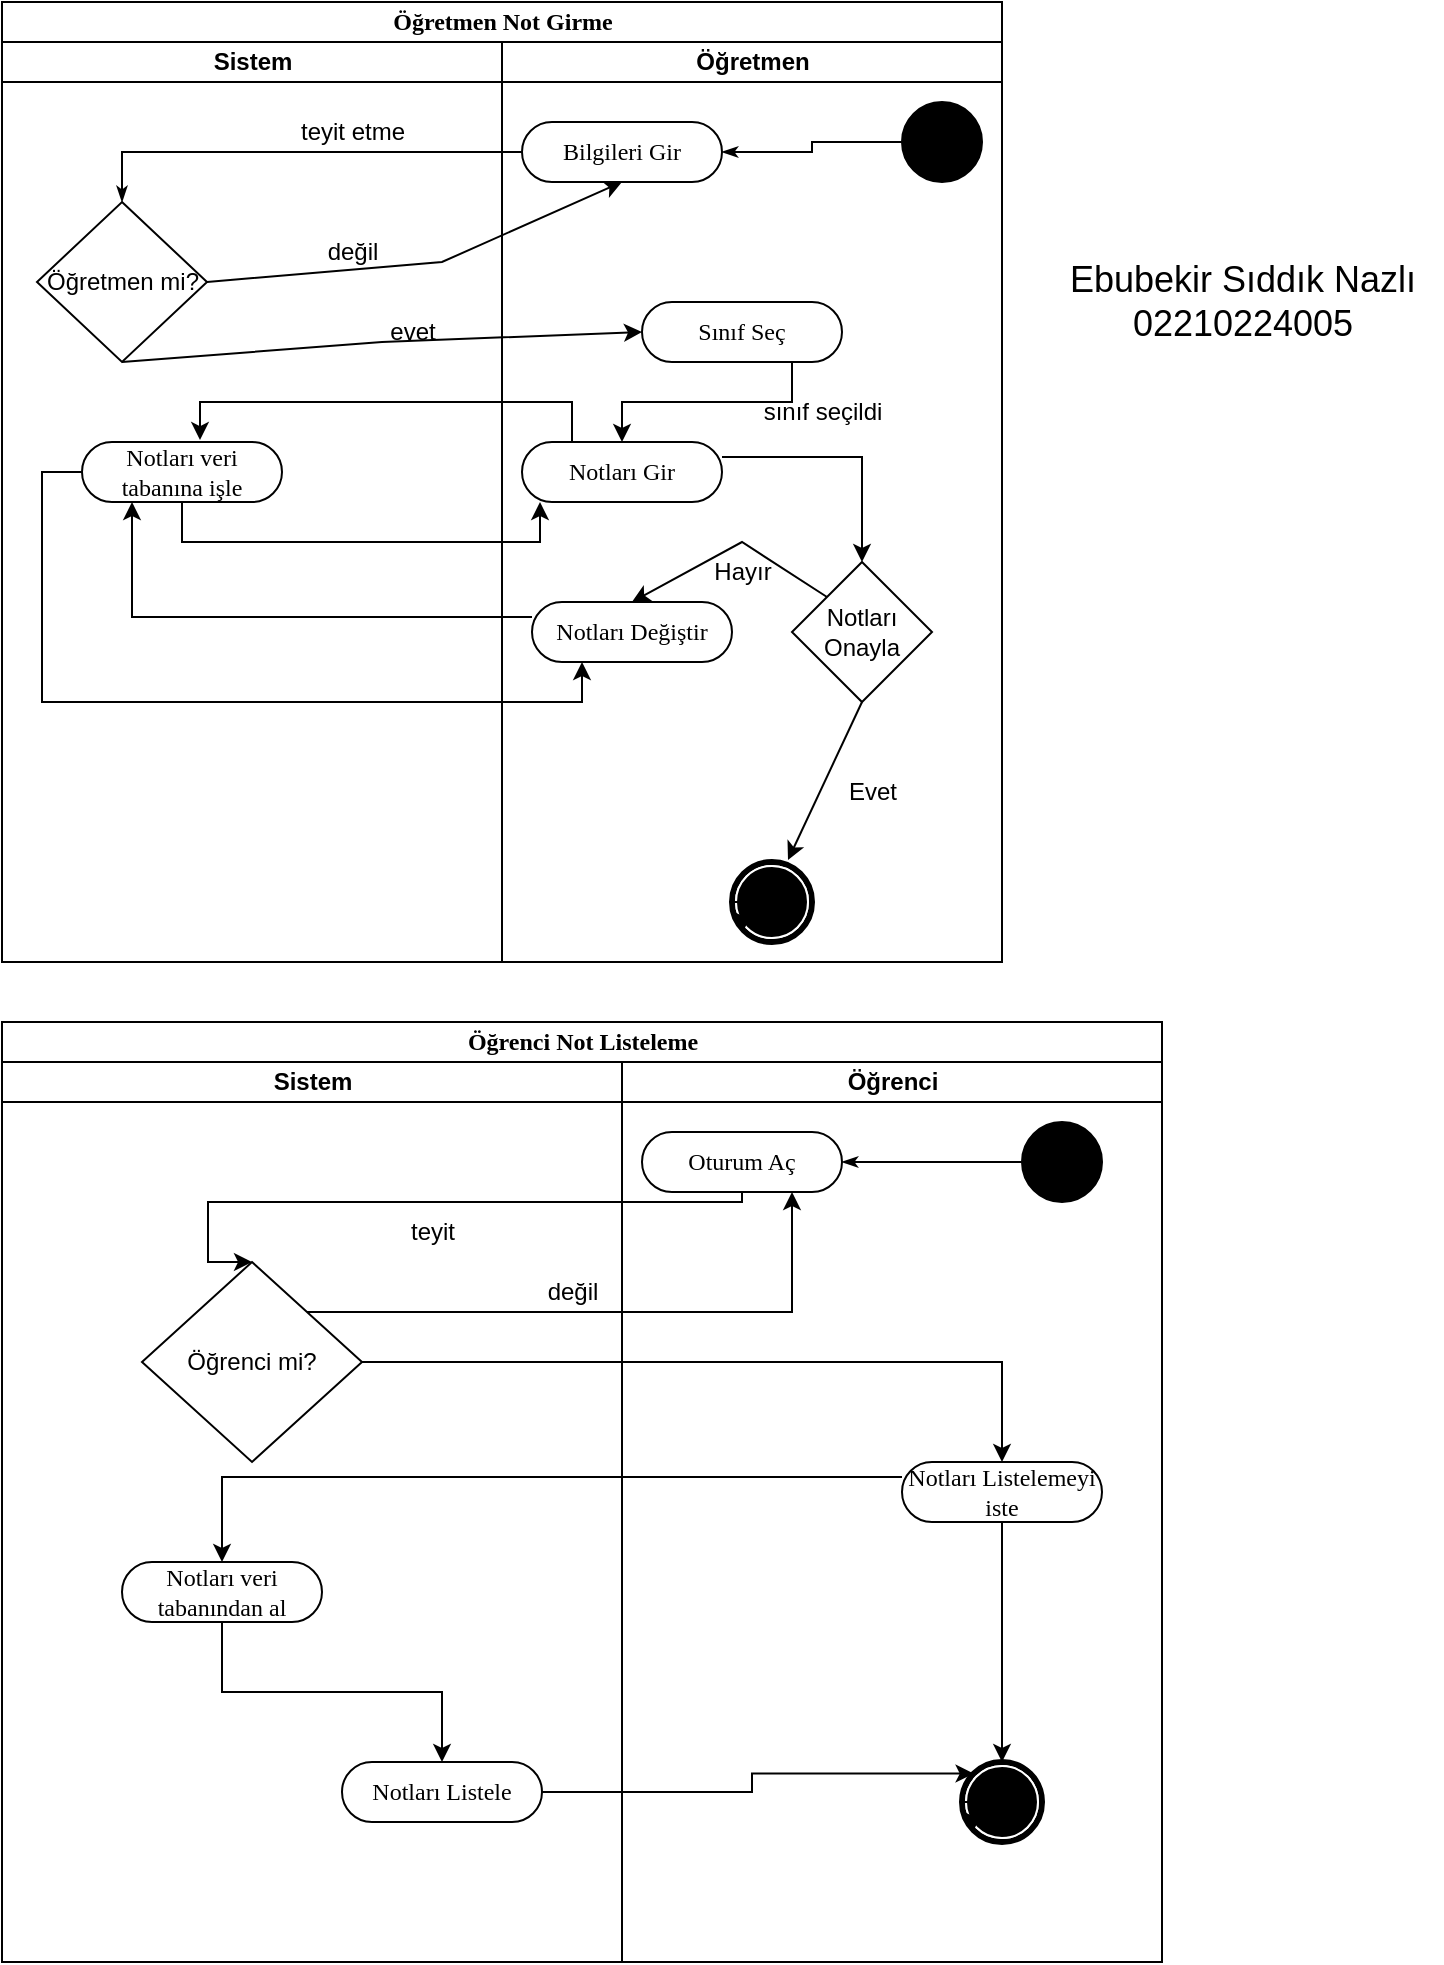 <mxfile version="20.5.1" type="device"><diagram name="Page-1" id="0783ab3e-0a74-02c8-0abd-f7b4e66b4bec"><mxGraphModel dx="868" dy="450" grid="1" gridSize="10" guides="1" tooltips="1" connect="1" arrows="1" fold="1" page="1" pageScale="1" pageWidth="850" pageHeight="1100" background="none" math="0" shadow="0"><root><mxCell id="0"/><mxCell id="1" parent="0"/><mxCell id="1c1d494c118603dd-1" value="Öğretmen Not Girme" style="swimlane;html=1;childLayout=stackLayout;startSize=20;rounded=0;shadow=0;comic=0;labelBackgroundColor=none;strokeWidth=1;fontFamily=Verdana;fontSize=12;align=center;" parent="1" vertex="1"><mxGeometry x="30" y="110" width="500" height="480" as="geometry"/></mxCell><mxCell id="1c1d494c118603dd-4" value="Sistem" style="swimlane;html=1;startSize=20;" parent="1c1d494c118603dd-1" vertex="1"><mxGeometry y="20" width="250" height="460" as="geometry"/></mxCell><mxCell id="Ik3_FfFUZRu-qca9Rbyn-18" value="Öğretmen mi?" style="rhombus;whiteSpace=wrap;html=1;" parent="1c1d494c118603dd-4" vertex="1"><mxGeometry x="17.5" y="80" width="85" height="80" as="geometry"/></mxCell><mxCell id="Ik3_FfFUZRu-qca9Rbyn-20" value="değil" style="text;html=1;align=center;verticalAlign=middle;resizable=0;points=[];autosize=1;strokeColor=none;fillColor=none;" parent="1c1d494c118603dd-4" vertex="1"><mxGeometry x="150" y="90" width="50" height="30" as="geometry"/></mxCell><mxCell id="Ik3_FfFUZRu-qca9Rbyn-23" value="evet" style="text;html=1;align=center;verticalAlign=middle;resizable=0;points=[];autosize=1;strokeColor=none;fillColor=none;" parent="1c1d494c118603dd-4" vertex="1"><mxGeometry x="180" y="130" width="50" height="30" as="geometry"/></mxCell><mxCell id="Ik3_FfFUZRu-qca9Rbyn-49" value="teyit etme" style="text;html=1;align=center;verticalAlign=middle;resizable=0;points=[];autosize=1;strokeColor=none;fillColor=none;" parent="1c1d494c118603dd-4" vertex="1"><mxGeometry x="135" y="30" width="80" height="30" as="geometry"/></mxCell><mxCell id="InWzSYuHPk0t_qRMRk6y-2" value="Notları veri tabanına işle" style="rounded=1;whiteSpace=wrap;html=1;shadow=0;comic=0;labelBackgroundColor=none;strokeWidth=1;fontFamily=Verdana;fontSize=12;align=center;arcSize=50;" parent="1c1d494c118603dd-4" vertex="1"><mxGeometry x="40" y="200" width="100" height="30" as="geometry"/></mxCell><mxCell id="r0J8d4hf-hRxWg7hoKrm-36" value="Öğretmen" style="swimlane;html=1;startSize=20;" parent="1c1d494c118603dd-1" vertex="1"><mxGeometry x="250" y="20" width="250" height="460" as="geometry"/></mxCell><mxCell id="r0J8d4hf-hRxWg7hoKrm-37" style="edgeStyle=orthogonalEdgeStyle;rounded=0;html=1;labelBackgroundColor=none;startArrow=none;startFill=0;startSize=5;endArrow=classicThin;endFill=1;endSize=5;jettySize=auto;orthogonalLoop=1;strokeWidth=1;fontFamily=Verdana;fontSize=12" parent="r0J8d4hf-hRxWg7hoKrm-36" source="r0J8d4hf-hRxWg7hoKrm-38" target="r0J8d4hf-hRxWg7hoKrm-39" edge="1"><mxGeometry relative="1" as="geometry"/></mxCell><mxCell id="r0J8d4hf-hRxWg7hoKrm-38" value="" style="ellipse;whiteSpace=wrap;html=1;rounded=0;shadow=0;comic=0;labelBackgroundColor=none;strokeWidth=1;fillColor=#000000;fontFamily=Verdana;fontSize=12;align=center;" parent="r0J8d4hf-hRxWg7hoKrm-36" vertex="1"><mxGeometry x="200" y="30" width="40" height="40" as="geometry"/></mxCell><mxCell id="r0J8d4hf-hRxWg7hoKrm-39" value="Bilgileri Gir" style="rounded=1;whiteSpace=wrap;html=1;shadow=0;comic=0;labelBackgroundColor=none;strokeWidth=1;fontFamily=Verdana;fontSize=12;align=center;arcSize=50;" parent="r0J8d4hf-hRxWg7hoKrm-36" vertex="1"><mxGeometry x="10" y="40" width="100" height="30" as="geometry"/></mxCell><mxCell id="r0J8d4hf-hRxWg7hoKrm-40" value="" style="shape=mxgraph.bpmn.shape;html=1;verticalLabelPosition=bottom;labelBackgroundColor=#ffffff;verticalAlign=top;perimeter=ellipsePerimeter;outline=end;symbol=terminate;rounded=0;shadow=0;comic=0;strokeWidth=1;fontFamily=Verdana;fontSize=12;align=center;" parent="r0J8d4hf-hRxWg7hoKrm-36" vertex="1"><mxGeometry x="115" y="410" width="40" height="40" as="geometry"/></mxCell><mxCell id="r0J8d4hf-hRxWg7hoKrm-41" style="edgeStyle=orthogonalEdgeStyle;rounded=0;orthogonalLoop=1;jettySize=auto;html=1;exitX=0;exitY=0.5;exitDx=0;exitDy=0;entryX=0.145;entryY=0.855;entryDx=0;entryDy=0;entryPerimeter=0;" parent="r0J8d4hf-hRxWg7hoKrm-36" source="r0J8d4hf-hRxWg7hoKrm-40" target="r0J8d4hf-hRxWg7hoKrm-40" edge="1"><mxGeometry relative="1" as="geometry"/></mxCell><mxCell id="r0J8d4hf-hRxWg7hoKrm-48" style="edgeStyle=orthogonalEdgeStyle;rounded=0;orthogonalLoop=1;jettySize=auto;html=1;exitX=0.75;exitY=1;exitDx=0;exitDy=0;" parent="r0J8d4hf-hRxWg7hoKrm-36" source="r0J8d4hf-hRxWg7hoKrm-42" target="r0J8d4hf-hRxWg7hoKrm-44" edge="1"><mxGeometry relative="1" as="geometry"/></mxCell><mxCell id="r0J8d4hf-hRxWg7hoKrm-42" value="Sınıf Seç" style="rounded=1;whiteSpace=wrap;html=1;shadow=0;comic=0;labelBackgroundColor=none;strokeWidth=1;fontFamily=Verdana;fontSize=12;align=center;arcSize=50;" parent="r0J8d4hf-hRxWg7hoKrm-36" vertex="1"><mxGeometry x="70" y="130" width="100" height="30" as="geometry"/></mxCell><mxCell id="r0J8d4hf-hRxWg7hoKrm-57" style="edgeStyle=orthogonalEdgeStyle;rounded=0;orthogonalLoop=1;jettySize=auto;html=1;exitX=1;exitY=0.25;exitDx=0;exitDy=0;" parent="r0J8d4hf-hRxWg7hoKrm-36" source="r0J8d4hf-hRxWg7hoKrm-44" target="r0J8d4hf-hRxWg7hoKrm-46" edge="1"><mxGeometry relative="1" as="geometry"/></mxCell><mxCell id="r0J8d4hf-hRxWg7hoKrm-44" value="Notları Gir" style="rounded=1;whiteSpace=wrap;html=1;shadow=0;comic=0;labelBackgroundColor=none;strokeWidth=1;fontFamily=Verdana;fontSize=12;align=center;arcSize=50;" parent="r0J8d4hf-hRxWg7hoKrm-36" vertex="1"><mxGeometry x="10" y="200" width="100" height="30" as="geometry"/></mxCell><mxCell id="r0J8d4hf-hRxWg7hoKrm-45" value="Notları Değiştir" style="rounded=1;whiteSpace=wrap;html=1;shadow=0;comic=0;labelBackgroundColor=none;strokeWidth=1;fontFamily=Verdana;fontSize=12;align=center;arcSize=50;" parent="r0J8d4hf-hRxWg7hoKrm-36" vertex="1"><mxGeometry x="15" y="280" width="100" height="30" as="geometry"/></mxCell><mxCell id="r0J8d4hf-hRxWg7hoKrm-46" value="Notları Onayla" style="rhombus;whiteSpace=wrap;html=1;" parent="r0J8d4hf-hRxWg7hoKrm-36" vertex="1"><mxGeometry x="145" y="260" width="70" height="70" as="geometry"/></mxCell><mxCell id="r0J8d4hf-hRxWg7hoKrm-49" value="" style="endArrow=classic;html=1;rounded=0;entryX=0.5;entryY=0;entryDx=0;entryDy=0;exitX=0;exitY=0;exitDx=0;exitDy=0;" parent="r0J8d4hf-hRxWg7hoKrm-36" source="r0J8d4hf-hRxWg7hoKrm-46" target="r0J8d4hf-hRxWg7hoKrm-45" edge="1"><mxGeometry width="50" height="50" relative="1" as="geometry"><mxPoint x="60" y="380" as="sourcePoint"/><mxPoint x="110" y="330" as="targetPoint"/><Array as="points"><mxPoint x="120" y="250"/></Array></mxGeometry></mxCell><mxCell id="r0J8d4hf-hRxWg7hoKrm-50" value="Hayır" style="text;html=1;align=center;verticalAlign=middle;resizable=0;points=[];autosize=1;strokeColor=none;fillColor=none;" parent="r0J8d4hf-hRxWg7hoKrm-36" vertex="1"><mxGeometry x="95" y="250" width="50" height="30" as="geometry"/></mxCell><mxCell id="r0J8d4hf-hRxWg7hoKrm-53" value="Evet" style="text;html=1;align=center;verticalAlign=middle;resizable=0;points=[];autosize=1;strokeColor=none;fillColor=none;" parent="r0J8d4hf-hRxWg7hoKrm-36" vertex="1"><mxGeometry x="160" y="360" width="50" height="30" as="geometry"/></mxCell><mxCell id="r0J8d4hf-hRxWg7hoKrm-55" value="" style="endArrow=classic;html=1;rounded=0;entryX=0.7;entryY=-0.025;entryDx=0;entryDy=0;exitX=0.5;exitY=1;exitDx=0;exitDy=0;entryPerimeter=0;" parent="r0J8d4hf-hRxWg7hoKrm-36" source="r0J8d4hf-hRxWg7hoKrm-46" target="r0J8d4hf-hRxWg7hoKrm-40" edge="1"><mxGeometry width="50" height="50" relative="1" as="geometry"><mxPoint x="60" y="380" as="sourcePoint"/><mxPoint x="110" y="330" as="targetPoint"/></mxGeometry></mxCell><mxCell id="Ik3_FfFUZRu-qca9Rbyn-50" value="sınıf seçildi" style="text;html=1;align=center;verticalAlign=middle;resizable=0;points=[];autosize=1;strokeColor=none;fillColor=none;" parent="r0J8d4hf-hRxWg7hoKrm-36" vertex="1"><mxGeometry x="120" y="170" width="80" height="30" as="geometry"/></mxCell><mxCell id="r0J8d4hf-hRxWg7hoKrm-43" style="edgeStyle=orthogonalEdgeStyle;rounded=0;html=1;labelBackgroundColor=none;startArrow=none;startFill=0;startSize=5;endArrow=classicThin;endFill=1;endSize=5;jettySize=auto;orthogonalLoop=1;strokeWidth=1;fontFamily=Verdana;fontSize=12;exitX=0;exitY=0.5;exitDx=0;exitDy=0;entryX=0.5;entryY=0;entryDx=0;entryDy=0;" parent="1c1d494c118603dd-1" source="r0J8d4hf-hRxWg7hoKrm-39" target="Ik3_FfFUZRu-qca9Rbyn-18" edge="1"><mxGeometry relative="1" as="geometry"><Array as="points"><mxPoint x="60" y="75"/></Array><mxPoint x="110" y="90" as="targetPoint"/></mxGeometry></mxCell><mxCell id="Ik3_FfFUZRu-qca9Rbyn-19" value="" style="endArrow=classic;html=1;rounded=0;entryX=0.5;entryY=1;entryDx=0;entryDy=0;exitX=1;exitY=0.5;exitDx=0;exitDy=0;" parent="1c1d494c118603dd-1" source="Ik3_FfFUZRu-qca9Rbyn-18" target="r0J8d4hf-hRxWg7hoKrm-39" edge="1"><mxGeometry width="50" height="50" relative="1" as="geometry"><mxPoint x="180" y="270" as="sourcePoint"/><mxPoint x="230" y="220" as="targetPoint"/><Array as="points"><mxPoint x="220" y="130"/></Array></mxGeometry></mxCell><mxCell id="Ik3_FfFUZRu-qca9Rbyn-21" value="" style="endArrow=classic;html=1;rounded=0;exitX=0.5;exitY=1;exitDx=0;exitDy=0;entryX=0;entryY=0.5;entryDx=0;entryDy=0;" parent="1c1d494c118603dd-1" source="Ik3_FfFUZRu-qca9Rbyn-18" target="r0J8d4hf-hRxWg7hoKrm-42" edge="1"><mxGeometry width="50" height="50" relative="1" as="geometry"><mxPoint x="180" y="270" as="sourcePoint"/><mxPoint x="40" y="230" as="targetPoint"/><Array as="points"><mxPoint x="190" y="170"/></Array></mxGeometry></mxCell><mxCell id="InWzSYuHPk0t_qRMRk6y-3" style="edgeStyle=orthogonalEdgeStyle;rounded=0;orthogonalLoop=1;jettySize=auto;html=1;exitX=0.25;exitY=0;exitDx=0;exitDy=0;entryX=0.59;entryY=-0.033;entryDx=0;entryDy=0;fontSize=18;entryPerimeter=0;" parent="1c1d494c118603dd-1" source="r0J8d4hf-hRxWg7hoKrm-44" target="InWzSYuHPk0t_qRMRk6y-2" edge="1"><mxGeometry relative="1" as="geometry"/></mxCell><mxCell id="InWzSYuHPk0t_qRMRk6y-5" style="edgeStyle=orthogonalEdgeStyle;rounded=0;orthogonalLoop=1;jettySize=auto;html=1;exitX=0.5;exitY=1;exitDx=0;exitDy=0;entryX=0.09;entryY=1;entryDx=0;entryDy=0;entryPerimeter=0;fontSize=18;" parent="1c1d494c118603dd-1" source="InWzSYuHPk0t_qRMRk6y-2" target="r0J8d4hf-hRxWg7hoKrm-44" edge="1"><mxGeometry relative="1" as="geometry"/></mxCell><mxCell id="InWzSYuHPk0t_qRMRk6y-6" style="edgeStyle=orthogonalEdgeStyle;rounded=0;orthogonalLoop=1;jettySize=auto;html=1;exitX=0;exitY=0.25;exitDx=0;exitDy=0;entryX=0.25;entryY=1;entryDx=0;entryDy=0;fontSize=18;" parent="1c1d494c118603dd-1" source="r0J8d4hf-hRxWg7hoKrm-45" target="InWzSYuHPk0t_qRMRk6y-2" edge="1"><mxGeometry relative="1" as="geometry"/></mxCell><mxCell id="InWzSYuHPk0t_qRMRk6y-7" style="edgeStyle=orthogonalEdgeStyle;rounded=0;orthogonalLoop=1;jettySize=auto;html=1;exitX=0;exitY=0.5;exitDx=0;exitDy=0;entryX=0.25;entryY=1;entryDx=0;entryDy=0;fontSize=18;" parent="1c1d494c118603dd-1" source="InWzSYuHPk0t_qRMRk6y-2" target="r0J8d4hf-hRxWg7hoKrm-45" edge="1"><mxGeometry relative="1" as="geometry"/></mxCell><mxCell id="r0J8d4hf-hRxWg7hoKrm-1" value="Öğrenci Not Listeleme" style="swimlane;html=1;childLayout=stackLayout;startSize=20;rounded=0;shadow=0;comic=0;labelBackgroundColor=none;strokeWidth=1;fontFamily=Verdana;fontSize=12;align=center;" parent="1" vertex="1"><mxGeometry x="30" y="620" width="580" height="470" as="geometry"/></mxCell><mxCell id="r0J8d4hf-hRxWg7hoKrm-3" value="Sistem" style="swimlane;html=1;startSize=20;" parent="r0J8d4hf-hRxWg7hoKrm-1" vertex="1"><mxGeometry y="20" width="310" height="450" as="geometry"/></mxCell><mxCell id="Ik3_FfFUZRu-qca9Rbyn-48" value="Öğrenci mi?" style="rhombus;whiteSpace=wrap;html=1;" parent="r0J8d4hf-hRxWg7hoKrm-3" vertex="1"><mxGeometry x="70" y="100" width="110" height="100" as="geometry"/></mxCell><mxCell id="Ik3_FfFUZRu-qca9Rbyn-51" value="teyit" style="text;html=1;align=center;verticalAlign=middle;resizable=0;points=[];autosize=1;strokeColor=none;fillColor=none;" parent="r0J8d4hf-hRxWg7hoKrm-3" vertex="1"><mxGeometry x="190" y="70" width="50" height="30" as="geometry"/></mxCell><mxCell id="InWzSYuHPk0t_qRMRk6y-15" style="edgeStyle=orthogonalEdgeStyle;rounded=0;orthogonalLoop=1;jettySize=auto;html=1;exitX=0.5;exitY=1;exitDx=0;exitDy=0;fontSize=18;" parent="r0J8d4hf-hRxWg7hoKrm-3" source="InWzSYuHPk0t_qRMRk6y-8" target="InWzSYuHPk0t_qRMRk6y-14" edge="1"><mxGeometry relative="1" as="geometry"/></mxCell><mxCell id="InWzSYuHPk0t_qRMRk6y-8" value="Notları veri tabanından al" style="rounded=1;whiteSpace=wrap;html=1;shadow=0;comic=0;labelBackgroundColor=none;strokeWidth=1;fontFamily=Verdana;fontSize=12;align=center;arcSize=50;" parent="r0J8d4hf-hRxWg7hoKrm-3" vertex="1"><mxGeometry x="60" y="250" width="100" height="30" as="geometry"/></mxCell><mxCell id="InWzSYuHPk0t_qRMRk6y-14" value="Notları Listele" style="rounded=1;whiteSpace=wrap;html=1;shadow=0;comic=0;labelBackgroundColor=none;strokeWidth=1;fontFamily=Verdana;fontSize=12;align=center;arcSize=50;" parent="r0J8d4hf-hRxWg7hoKrm-3" vertex="1"><mxGeometry x="170" y="350" width="100" height="30" as="geometry"/></mxCell><mxCell id="qnxlQGujeVfW8sqfeSWL-4" value="değil" style="text;html=1;align=center;verticalAlign=middle;resizable=0;points=[];autosize=1;strokeColor=none;fillColor=none;" parent="r0J8d4hf-hRxWg7hoKrm-3" vertex="1"><mxGeometry x="260" y="100" width="50" height="30" as="geometry"/></mxCell><mxCell id="Ik3_FfFUZRu-qca9Rbyn-31" value="Student" style="swimlane;html=1;startSize=20;" parent="r0J8d4hf-hRxWg7hoKrm-1" vertex="1"><mxGeometry x="310" y="20" width="270" height="450" as="geometry"/></mxCell><mxCell id="Ik3_FfFUZRu-qca9Rbyn-32" value="Öğrenci" style="swimlane;html=1;startSize=20;" parent="Ik3_FfFUZRu-qca9Rbyn-31" vertex="1"><mxGeometry width="270" height="450" as="geometry"/></mxCell><mxCell id="Ik3_FfFUZRu-qca9Rbyn-33" style="edgeStyle=orthogonalEdgeStyle;rounded=0;html=1;labelBackgroundColor=none;startArrow=none;startFill=0;startSize=5;endArrow=classicThin;endFill=1;endSize=5;jettySize=auto;orthogonalLoop=1;strokeWidth=1;fontFamily=Verdana;fontSize=12" parent="Ik3_FfFUZRu-qca9Rbyn-32" source="Ik3_FfFUZRu-qca9Rbyn-34" target="Ik3_FfFUZRu-qca9Rbyn-36" edge="1"><mxGeometry relative="1" as="geometry"/></mxCell><mxCell id="Ik3_FfFUZRu-qca9Rbyn-34" value="" style="ellipse;whiteSpace=wrap;html=1;rounded=0;shadow=0;comic=0;labelBackgroundColor=none;strokeWidth=1;fillColor=#000000;fontFamily=Verdana;fontSize=12;align=center;" parent="Ik3_FfFUZRu-qca9Rbyn-32" vertex="1"><mxGeometry x="200" y="30" width="40" height="40" as="geometry"/></mxCell><mxCell id="Ik3_FfFUZRu-qca9Rbyn-36" value="Oturum Aç" style="rounded=1;whiteSpace=wrap;html=1;shadow=0;comic=0;labelBackgroundColor=none;strokeWidth=1;fontFamily=Verdana;fontSize=12;align=center;arcSize=50;" parent="Ik3_FfFUZRu-qca9Rbyn-32" vertex="1"><mxGeometry x="10" y="35" width="100" height="30" as="geometry"/></mxCell><mxCell id="Ik3_FfFUZRu-qca9Rbyn-37" value="" style="shape=mxgraph.bpmn.shape;html=1;verticalLabelPosition=bottom;labelBackgroundColor=#ffffff;verticalAlign=top;perimeter=ellipsePerimeter;outline=end;symbol=terminate;rounded=0;shadow=0;comic=0;strokeWidth=1;fontFamily=Verdana;fontSize=12;align=center;" parent="Ik3_FfFUZRu-qca9Rbyn-32" vertex="1"><mxGeometry x="170" y="350" width="40" height="40" as="geometry"/></mxCell><mxCell id="Ik3_FfFUZRu-qca9Rbyn-38" style="edgeStyle=orthogonalEdgeStyle;rounded=0;orthogonalLoop=1;jettySize=auto;html=1;exitX=0;exitY=0.5;exitDx=0;exitDy=0;entryX=0.145;entryY=0.855;entryDx=0;entryDy=0;entryPerimeter=0;" parent="Ik3_FfFUZRu-qca9Rbyn-32" source="Ik3_FfFUZRu-qca9Rbyn-37" target="Ik3_FfFUZRu-qca9Rbyn-37" edge="1"><mxGeometry relative="1" as="geometry"/></mxCell><mxCell id="Ik3_FfFUZRu-qca9Rbyn-41" style="edgeStyle=orthogonalEdgeStyle;rounded=0;orthogonalLoop=1;jettySize=auto;html=1;exitX=0.5;exitY=1;exitDx=0;exitDy=0;entryX=0.5;entryY=0;entryDx=0;entryDy=0;" parent="Ik3_FfFUZRu-qca9Rbyn-32" source="Ik3_FfFUZRu-qca9Rbyn-42" target="Ik3_FfFUZRu-qca9Rbyn-37" edge="1"><mxGeometry relative="1" as="geometry"><Array as="points"><mxPoint x="190" y="330"/></Array></mxGeometry></mxCell><mxCell id="Ik3_FfFUZRu-qca9Rbyn-42" value="Notları Listelemeyi iste" style="rounded=1;whiteSpace=wrap;html=1;shadow=0;comic=0;labelBackgroundColor=none;strokeWidth=1;fontFamily=Verdana;fontSize=12;align=center;arcSize=50;" parent="Ik3_FfFUZRu-qca9Rbyn-32" vertex="1"><mxGeometry x="140" y="200" width="100" height="30" as="geometry"/></mxCell><mxCell id="Ik3_FfFUZRu-qca9Rbyn-35" style="edgeStyle=orthogonalEdgeStyle;rounded=0;orthogonalLoop=1;jettySize=auto;html=1;exitX=0.5;exitY=1;exitDx=0;exitDy=0;entryX=0.5;entryY=0;entryDx=0;entryDy=0;" parent="r0J8d4hf-hRxWg7hoKrm-1" source="Ik3_FfFUZRu-qca9Rbyn-36" target="Ik3_FfFUZRu-qca9Rbyn-48" edge="1"><mxGeometry relative="1" as="geometry"><Array as="points"><mxPoint x="370" y="90"/><mxPoint x="103" y="90"/></Array></mxGeometry></mxCell><mxCell id="Ik3_FfFUZRu-qca9Rbyn-52" style="edgeStyle=orthogonalEdgeStyle;rounded=0;orthogonalLoop=1;jettySize=auto;html=1;exitX=1;exitY=0.5;exitDx=0;exitDy=0;entryX=0.5;entryY=0;entryDx=0;entryDy=0;" parent="r0J8d4hf-hRxWg7hoKrm-1" source="Ik3_FfFUZRu-qca9Rbyn-48" target="Ik3_FfFUZRu-qca9Rbyn-42" edge="1"><mxGeometry relative="1" as="geometry"><mxPoint x="441.25" y="152.5" as="targetPoint"/></mxGeometry></mxCell><mxCell id="InWzSYuHPk0t_qRMRk6y-9" style="edgeStyle=orthogonalEdgeStyle;rounded=0;orthogonalLoop=1;jettySize=auto;html=1;exitX=0;exitY=0.25;exitDx=0;exitDy=0;entryX=0.5;entryY=0;entryDx=0;entryDy=0;fontSize=18;" parent="r0J8d4hf-hRxWg7hoKrm-1" source="Ik3_FfFUZRu-qca9Rbyn-42" target="InWzSYuHPk0t_qRMRk6y-8" edge="1"><mxGeometry relative="1" as="geometry"/></mxCell><mxCell id="InWzSYuHPk0t_qRMRk6y-16" style="edgeStyle=orthogonalEdgeStyle;rounded=0;orthogonalLoop=1;jettySize=auto;html=1;exitX=1;exitY=0.5;exitDx=0;exitDy=0;entryX=0.145;entryY=0.145;entryDx=0;entryDy=0;entryPerimeter=0;fontSize=18;" parent="r0J8d4hf-hRxWg7hoKrm-1" source="InWzSYuHPk0t_qRMRk6y-14" target="Ik3_FfFUZRu-qca9Rbyn-37" edge="1"><mxGeometry relative="1" as="geometry"/></mxCell><mxCell id="qnxlQGujeVfW8sqfeSWL-1" style="edgeStyle=orthogonalEdgeStyle;rounded=0;orthogonalLoop=1;jettySize=auto;html=1;exitX=1;exitY=0;exitDx=0;exitDy=0;entryX=0.75;entryY=1;entryDx=0;entryDy=0;" parent="r0J8d4hf-hRxWg7hoKrm-1" source="Ik3_FfFUZRu-qca9Rbyn-48" target="Ik3_FfFUZRu-qca9Rbyn-36" edge="1"><mxGeometry relative="1" as="geometry"><mxPoint x="390" y="90" as="targetPoint"/></mxGeometry></mxCell><mxCell id="PS48l-ZOY_mOpS4z6qBM-1" value="Ebubekir Sıddık Nazlı&lt;br&gt;02210224005" style="text;html=1;align=center;verticalAlign=middle;resizable=0;points=[];autosize=1;strokeColor=none;fillColor=none;fontSize=18;" vertex="1" parent="1"><mxGeometry x="550" y="230" width="200" height="60" as="geometry"/></mxCell></root></mxGraphModel></diagram></mxfile>